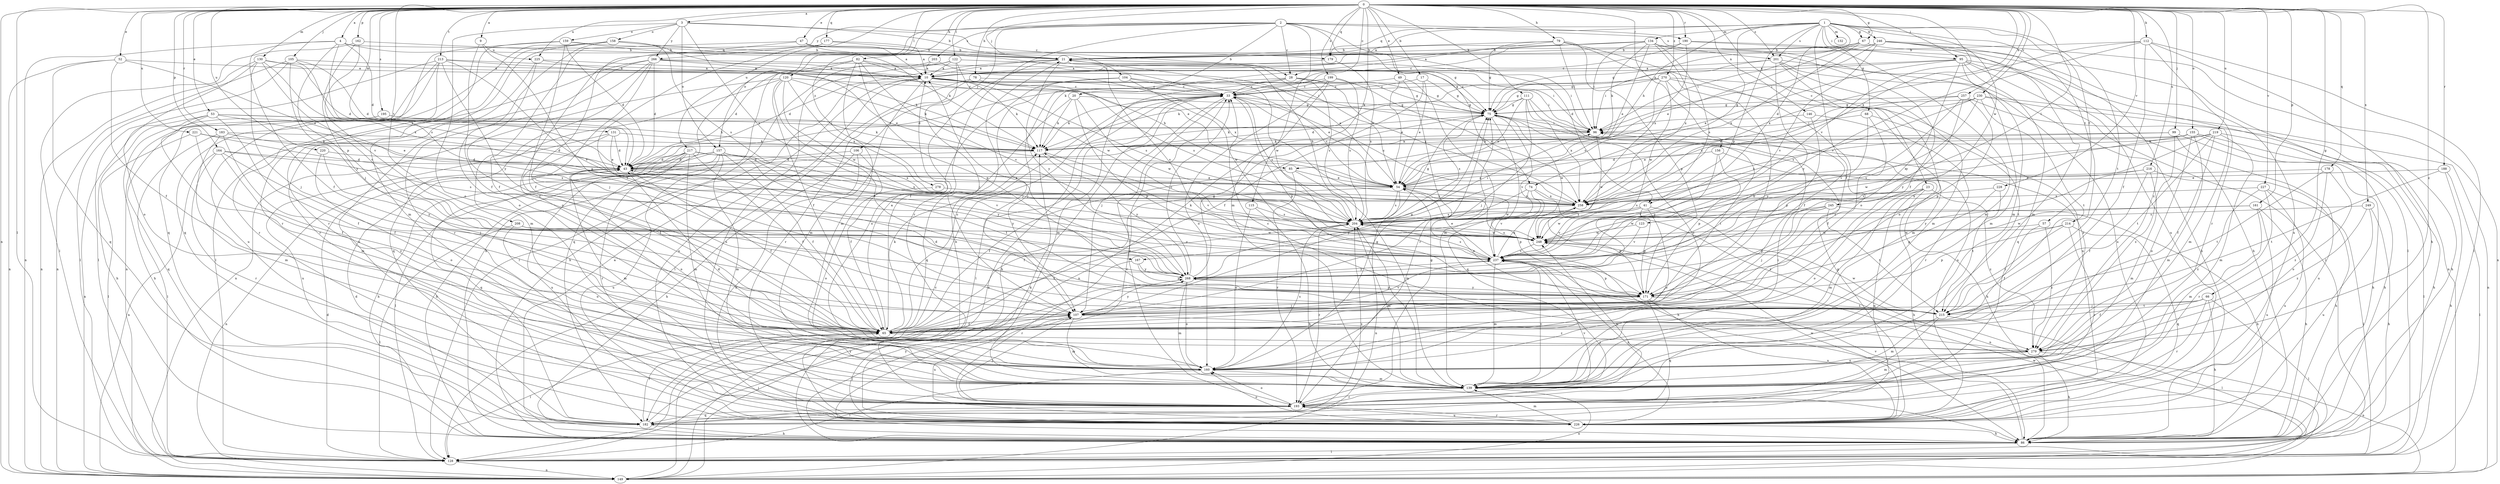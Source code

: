 strict digraph  {
0;
1;
2;
3;
4;
9;
10;
17;
20;
21;
23;
28;
33;
41;
43;
47;
49;
52;
53;
54;
57;
65;
66;
67;
68;
74;
75;
78;
79;
82;
85;
86;
95;
96;
99;
104;
105;
106;
107;
111;
112;
115;
117;
120;
122;
123;
128;
130;
131;
132;
134;
139;
146;
149;
155;
156;
157;
158;
159;
160;
161;
162;
164;
167;
171;
177;
178;
179;
182;
183;
188;
190;
193;
195;
199;
201;
203;
204;
208;
213;
214;
215;
216;
217;
219;
220;
221;
225;
226;
227;
228;
230;
237;
245;
246;
248;
249;
257;
258;
266;
268;
270;
278;
279;
0 -> 3  [label=a];
0 -> 4  [label=a];
0 -> 9  [label=a];
0 -> 17  [label=b];
0 -> 23  [label=c];
0 -> 28  [label=c];
0 -> 47  [label=e];
0 -> 49  [label=e];
0 -> 52  [label=e];
0 -> 53  [label=e];
0 -> 66  [label=g];
0 -> 67  [label=g];
0 -> 78  [label=h];
0 -> 79  [label=h];
0 -> 82  [label=h];
0 -> 95  [label=i];
0 -> 99  [label=j];
0 -> 104  [label=j];
0 -> 105  [label=j];
0 -> 111  [label=k];
0 -> 112  [label=k];
0 -> 115  [label=k];
0 -> 120  [label=l];
0 -> 122  [label=l];
0 -> 123  [label=l];
0 -> 128  [label=l];
0 -> 130  [label=m];
0 -> 131  [label=m];
0 -> 146  [label=n];
0 -> 149  [label=n];
0 -> 155  [label=o];
0 -> 156  [label=o];
0 -> 161  [label=p];
0 -> 162  [label=p];
0 -> 164  [label=p];
0 -> 177  [label=q];
0 -> 178  [label=q];
0 -> 179  [label=q];
0 -> 183  [label=r];
0 -> 188  [label=r];
0 -> 190  [label=r];
0 -> 195  [label=s];
0 -> 199  [label=s];
0 -> 201  [label=s];
0 -> 208  [label=t];
0 -> 213  [label=t];
0 -> 216  [label=u];
0 -> 217  [label=u];
0 -> 219  [label=u];
0 -> 220  [label=u];
0 -> 221  [label=u];
0 -> 225  [label=u];
0 -> 227  [label=v];
0 -> 228  [label=v];
0 -> 230  [label=v];
0 -> 237  [label=v];
0 -> 249  [label=x];
0 -> 257  [label=x];
0 -> 258  [label=x];
0 -> 270  [label=z];
0 -> 278  [label=z];
0 -> 279  [label=z];
1 -> 10  [label=a];
1 -> 41  [label=d];
1 -> 57  [label=f];
1 -> 65  [label=f];
1 -> 67  [label=g];
1 -> 68  [label=g];
1 -> 74  [label=g];
1 -> 85  [label=h];
1 -> 95  [label=i];
1 -> 132  [label=m];
1 -> 134  [label=m];
1 -> 167  [label=p];
1 -> 179  [label=q];
1 -> 201  [label=s];
1 -> 214  [label=t];
1 -> 215  [label=t];
1 -> 245  [label=w];
1 -> 246  [label=w];
2 -> 20  [label=b];
2 -> 28  [label=c];
2 -> 41  [label=d];
2 -> 74  [label=g];
2 -> 106  [label=j];
2 -> 139  [label=m];
2 -> 157  [label=o];
2 -> 190  [label=r];
2 -> 193  [label=r];
2 -> 201  [label=s];
2 -> 203  [label=s];
2 -> 266  [label=y];
3 -> 21  [label=b];
3 -> 28  [label=c];
3 -> 157  [label=o];
3 -> 158  [label=o];
3 -> 159  [label=o];
3 -> 160  [label=o];
3 -> 204  [label=s];
3 -> 266  [label=y];
4 -> 33  [label=c];
4 -> 43  [label=d];
4 -> 65  [label=f];
4 -> 149  [label=n];
4 -> 167  [label=p];
4 -> 179  [label=q];
4 -> 204  [label=s];
9 -> 65  [label=f];
9 -> 171  [label=p];
9 -> 225  [label=u];
10 -> 33  [label=c];
10 -> 75  [label=g];
10 -> 85  [label=h];
10 -> 86  [label=h];
10 -> 96  [label=i];
10 -> 117  [label=k];
10 -> 139  [label=m];
10 -> 204  [label=s];
10 -> 226  [label=u];
17 -> 33  [label=c];
17 -> 54  [label=e];
17 -> 65  [label=f];
17 -> 75  [label=g];
20 -> 75  [label=g];
20 -> 117  [label=k];
20 -> 171  [label=p];
20 -> 182  [label=q];
20 -> 248  [label=w];
21 -> 10  [label=a];
21 -> 43  [label=d];
21 -> 65  [label=f];
21 -> 96  [label=i];
21 -> 237  [label=v];
21 -> 248  [label=w];
21 -> 268  [label=y];
23 -> 86  [label=h];
23 -> 139  [label=m];
23 -> 160  [label=o];
23 -> 182  [label=q];
23 -> 204  [label=s];
23 -> 258  [label=x];
23 -> 279  [label=z];
28 -> 33  [label=c];
28 -> 75  [label=g];
28 -> 107  [label=j];
28 -> 139  [label=m];
28 -> 204  [label=s];
28 -> 258  [label=x];
33 -> 75  [label=g];
33 -> 86  [label=h];
33 -> 107  [label=j];
33 -> 117  [label=k];
33 -> 128  [label=l];
33 -> 149  [label=n];
33 -> 171  [label=p];
33 -> 193  [label=r];
33 -> 204  [label=s];
41 -> 149  [label=n];
41 -> 160  [label=o];
41 -> 171  [label=p];
41 -> 204  [label=s];
41 -> 237  [label=v];
41 -> 248  [label=w];
43 -> 54  [label=e];
43 -> 65  [label=f];
43 -> 139  [label=m];
43 -> 149  [label=n];
43 -> 160  [label=o];
43 -> 258  [label=x];
43 -> 268  [label=y];
47 -> 10  [label=a];
47 -> 21  [label=b];
47 -> 65  [label=f];
47 -> 117  [label=k];
47 -> 215  [label=t];
49 -> 33  [label=c];
49 -> 54  [label=e];
49 -> 139  [label=m];
49 -> 193  [label=r];
52 -> 10  [label=a];
52 -> 54  [label=e];
52 -> 65  [label=f];
52 -> 149  [label=n];
52 -> 182  [label=q];
53 -> 54  [label=e];
53 -> 65  [label=f];
53 -> 86  [label=h];
53 -> 96  [label=i];
53 -> 117  [label=k];
53 -> 139  [label=m];
53 -> 149  [label=n];
54 -> 21  [label=b];
54 -> 33  [label=c];
54 -> 65  [label=f];
54 -> 149  [label=n];
54 -> 171  [label=p];
54 -> 204  [label=s];
54 -> 248  [label=w];
54 -> 258  [label=x];
57 -> 65  [label=f];
57 -> 248  [label=w];
57 -> 279  [label=z];
65 -> 10  [label=a];
65 -> 33  [label=c];
65 -> 117  [label=k];
65 -> 128  [label=l];
65 -> 279  [label=z];
66 -> 65  [label=f];
66 -> 86  [label=h];
66 -> 107  [label=j];
66 -> 128  [label=l];
66 -> 193  [label=r];
66 -> 215  [label=t];
67 -> 21  [label=b];
67 -> 54  [label=e];
67 -> 96  [label=i];
67 -> 258  [label=x];
67 -> 279  [label=z];
68 -> 65  [label=f];
68 -> 96  [label=i];
68 -> 215  [label=t];
68 -> 268  [label=y];
74 -> 86  [label=h];
74 -> 237  [label=v];
74 -> 258  [label=x];
74 -> 268  [label=y];
74 -> 279  [label=z];
75 -> 96  [label=i];
75 -> 117  [label=k];
75 -> 182  [label=q];
75 -> 204  [label=s];
75 -> 237  [label=v];
75 -> 248  [label=w];
75 -> 279  [label=z];
78 -> 33  [label=c];
78 -> 128  [label=l];
78 -> 193  [label=r];
78 -> 204  [label=s];
79 -> 21  [label=b];
79 -> 75  [label=g];
79 -> 96  [label=i];
79 -> 107  [label=j];
79 -> 117  [label=k];
79 -> 160  [label=o];
79 -> 171  [label=p];
82 -> 10  [label=a];
82 -> 86  [label=h];
82 -> 139  [label=m];
82 -> 171  [label=p];
82 -> 182  [label=q];
82 -> 237  [label=v];
82 -> 258  [label=x];
85 -> 54  [label=e];
85 -> 65  [label=f];
85 -> 139  [label=m];
85 -> 193  [label=r];
86 -> 10  [label=a];
86 -> 33  [label=c];
86 -> 107  [label=j];
86 -> 128  [label=l];
86 -> 237  [label=v];
95 -> 10  [label=a];
95 -> 54  [label=e];
95 -> 75  [label=g];
95 -> 86  [label=h];
95 -> 128  [label=l];
95 -> 139  [label=m];
95 -> 149  [label=n];
95 -> 182  [label=q];
95 -> 268  [label=y];
96 -> 117  [label=k];
96 -> 248  [label=w];
99 -> 54  [label=e];
99 -> 86  [label=h];
99 -> 117  [label=k];
99 -> 226  [label=u];
99 -> 279  [label=z];
104 -> 33  [label=c];
104 -> 54  [label=e];
104 -> 107  [label=j];
104 -> 160  [label=o];
104 -> 248  [label=w];
105 -> 10  [label=a];
105 -> 43  [label=d];
105 -> 54  [label=e];
105 -> 128  [label=l];
105 -> 149  [label=n];
105 -> 268  [label=y];
106 -> 43  [label=d];
106 -> 65  [label=f];
106 -> 86  [label=h];
106 -> 226  [label=u];
107 -> 65  [label=f];
107 -> 75  [label=g];
107 -> 96  [label=i];
107 -> 139  [label=m];
107 -> 226  [label=u];
107 -> 237  [label=v];
107 -> 268  [label=y];
107 -> 279  [label=z];
111 -> 43  [label=d];
111 -> 54  [label=e];
111 -> 75  [label=g];
111 -> 107  [label=j];
111 -> 160  [label=o];
111 -> 226  [label=u];
111 -> 258  [label=x];
112 -> 21  [label=b];
112 -> 65  [label=f];
112 -> 86  [label=h];
112 -> 128  [label=l];
112 -> 193  [label=r];
112 -> 237  [label=v];
112 -> 258  [label=x];
115 -> 86  [label=h];
115 -> 160  [label=o];
115 -> 204  [label=s];
117 -> 43  [label=d];
117 -> 237  [label=v];
117 -> 268  [label=y];
120 -> 33  [label=c];
120 -> 65  [label=f];
120 -> 117  [label=k];
120 -> 149  [label=n];
120 -> 182  [label=q];
120 -> 215  [label=t];
120 -> 248  [label=w];
120 -> 258  [label=x];
122 -> 10  [label=a];
122 -> 96  [label=i];
122 -> 107  [label=j];
122 -> 128  [label=l];
122 -> 226  [label=u];
122 -> 248  [label=w];
123 -> 237  [label=v];
123 -> 248  [label=w];
128 -> 43  [label=d];
128 -> 107  [label=j];
128 -> 149  [label=n];
130 -> 10  [label=a];
130 -> 43  [label=d];
130 -> 107  [label=j];
130 -> 149  [label=n];
130 -> 160  [label=o];
130 -> 237  [label=v];
130 -> 258  [label=x];
131 -> 43  [label=d];
131 -> 54  [label=e];
131 -> 65  [label=f];
131 -> 117  [label=k];
131 -> 226  [label=u];
134 -> 10  [label=a];
134 -> 21  [label=b];
134 -> 33  [label=c];
134 -> 54  [label=e];
134 -> 65  [label=f];
134 -> 96  [label=i];
134 -> 117  [label=k];
134 -> 139  [label=m];
134 -> 204  [label=s];
134 -> 258  [label=x];
139 -> 96  [label=i];
139 -> 149  [label=n];
139 -> 193  [label=r];
139 -> 204  [label=s];
139 -> 237  [label=v];
146 -> 96  [label=i];
146 -> 171  [label=p];
146 -> 193  [label=r];
149 -> 33  [label=c];
149 -> 248  [label=w];
155 -> 86  [label=h];
155 -> 117  [label=k];
155 -> 128  [label=l];
155 -> 139  [label=m];
155 -> 160  [label=o];
155 -> 248  [label=w];
155 -> 258  [label=x];
156 -> 43  [label=d];
156 -> 86  [label=h];
156 -> 171  [label=p];
156 -> 268  [label=y];
157 -> 43  [label=d];
157 -> 65  [label=f];
157 -> 86  [label=h];
157 -> 128  [label=l];
157 -> 139  [label=m];
157 -> 215  [label=t];
157 -> 226  [label=u];
157 -> 237  [label=v];
158 -> 21  [label=b];
158 -> 54  [label=e];
158 -> 139  [label=m];
158 -> 160  [label=o];
158 -> 182  [label=q];
158 -> 193  [label=r];
158 -> 204  [label=s];
159 -> 21  [label=b];
159 -> 43  [label=d];
159 -> 65  [label=f];
159 -> 75  [label=g];
159 -> 182  [label=q];
159 -> 193  [label=r];
160 -> 43  [label=d];
160 -> 75  [label=g];
160 -> 128  [label=l];
160 -> 139  [label=m];
160 -> 204  [label=s];
161 -> 86  [label=h];
161 -> 139  [label=m];
161 -> 204  [label=s];
161 -> 226  [label=u];
161 -> 248  [label=w];
162 -> 21  [label=b];
162 -> 107  [label=j];
162 -> 128  [label=l];
162 -> 237  [label=v];
164 -> 43  [label=d];
164 -> 107  [label=j];
164 -> 149  [label=n];
164 -> 193  [label=r];
164 -> 204  [label=s];
164 -> 279  [label=z];
167 -> 171  [label=p];
167 -> 193  [label=r];
167 -> 268  [label=y];
171 -> 107  [label=j];
171 -> 182  [label=q];
171 -> 215  [label=t];
171 -> 226  [label=u];
171 -> 268  [label=y];
177 -> 10  [label=a];
177 -> 21  [label=b];
177 -> 160  [label=o];
177 -> 215  [label=t];
178 -> 54  [label=e];
178 -> 160  [label=o];
178 -> 215  [label=t];
178 -> 279  [label=z];
179 -> 10  [label=a];
179 -> 204  [label=s];
182 -> 43  [label=d];
182 -> 65  [label=f];
182 -> 86  [label=h];
182 -> 204  [label=s];
182 -> 268  [label=y];
183 -> 43  [label=d];
183 -> 65  [label=f];
183 -> 117  [label=k];
183 -> 128  [label=l];
183 -> 139  [label=m];
188 -> 54  [label=e];
188 -> 86  [label=h];
188 -> 128  [label=l];
188 -> 215  [label=t];
190 -> 21  [label=b];
190 -> 33  [label=c];
190 -> 139  [label=m];
190 -> 226  [label=u];
190 -> 258  [label=x];
193 -> 75  [label=g];
193 -> 107  [label=j];
193 -> 160  [label=o];
193 -> 182  [label=q];
193 -> 226  [label=u];
193 -> 237  [label=v];
193 -> 248  [label=w];
195 -> 86  [label=h];
195 -> 96  [label=i];
195 -> 117  [label=k];
195 -> 182  [label=q];
199 -> 33  [label=c];
199 -> 43  [label=d];
199 -> 149  [label=n];
199 -> 160  [label=o];
199 -> 204  [label=s];
199 -> 258  [label=x];
201 -> 10  [label=a];
201 -> 86  [label=h];
201 -> 96  [label=i];
201 -> 139  [label=m];
201 -> 160  [label=o];
201 -> 226  [label=u];
201 -> 268  [label=y];
203 -> 10  [label=a];
203 -> 43  [label=d];
203 -> 54  [label=e];
204 -> 21  [label=b];
204 -> 65  [label=f];
204 -> 75  [label=g];
204 -> 96  [label=i];
204 -> 139  [label=m];
204 -> 193  [label=r];
204 -> 248  [label=w];
208 -> 128  [label=l];
208 -> 160  [label=o];
208 -> 237  [label=v];
208 -> 248  [label=w];
213 -> 10  [label=a];
213 -> 117  [label=k];
213 -> 128  [label=l];
213 -> 149  [label=n];
213 -> 193  [label=r];
213 -> 226  [label=u];
213 -> 237  [label=v];
213 -> 268  [label=y];
214 -> 171  [label=p];
214 -> 182  [label=q];
214 -> 193  [label=r];
214 -> 215  [label=t];
214 -> 248  [label=w];
215 -> 43  [label=d];
215 -> 54  [label=e];
215 -> 128  [label=l];
215 -> 139  [label=m];
215 -> 193  [label=r];
215 -> 248  [label=w];
216 -> 54  [label=e];
216 -> 65  [label=f];
216 -> 86  [label=h];
216 -> 139  [label=m];
216 -> 268  [label=y];
217 -> 43  [label=d];
217 -> 65  [label=f];
217 -> 86  [label=h];
217 -> 139  [label=m];
217 -> 182  [label=q];
217 -> 193  [label=r];
217 -> 226  [label=u];
217 -> 258  [label=x];
217 -> 268  [label=y];
219 -> 65  [label=f];
219 -> 86  [label=h];
219 -> 117  [label=k];
219 -> 139  [label=m];
219 -> 215  [label=t];
219 -> 237  [label=v];
219 -> 258  [label=x];
220 -> 43  [label=d];
220 -> 160  [label=o];
220 -> 268  [label=y];
221 -> 65  [label=f];
221 -> 117  [label=k];
221 -> 128  [label=l];
221 -> 204  [label=s];
225 -> 10  [label=a];
225 -> 54  [label=e];
225 -> 65  [label=f];
225 -> 193  [label=r];
226 -> 21  [label=b];
226 -> 75  [label=g];
226 -> 86  [label=h];
226 -> 117  [label=k];
226 -> 139  [label=m];
226 -> 160  [label=o];
226 -> 193  [label=r];
226 -> 248  [label=w];
226 -> 268  [label=y];
227 -> 128  [label=l];
227 -> 193  [label=r];
227 -> 226  [label=u];
227 -> 258  [label=x];
227 -> 279  [label=z];
228 -> 171  [label=p];
228 -> 215  [label=t];
228 -> 258  [label=x];
230 -> 54  [label=e];
230 -> 75  [label=g];
230 -> 139  [label=m];
230 -> 149  [label=n];
230 -> 204  [label=s];
230 -> 215  [label=t];
230 -> 237  [label=v];
237 -> 54  [label=e];
237 -> 117  [label=k];
237 -> 139  [label=m];
237 -> 171  [label=p];
237 -> 204  [label=s];
237 -> 226  [label=u];
237 -> 258  [label=x];
237 -> 268  [label=y];
245 -> 86  [label=h];
245 -> 107  [label=j];
245 -> 171  [label=p];
245 -> 204  [label=s];
245 -> 215  [label=t];
245 -> 248  [label=w];
246 -> 21  [label=b];
246 -> 75  [label=g];
246 -> 96  [label=i];
246 -> 128  [label=l];
246 -> 139  [label=m];
246 -> 149  [label=n];
246 -> 226  [label=u];
246 -> 237  [label=v];
248 -> 204  [label=s];
248 -> 237  [label=v];
249 -> 86  [label=h];
249 -> 204  [label=s];
249 -> 226  [label=u];
249 -> 279  [label=z];
257 -> 75  [label=g];
257 -> 86  [label=h];
257 -> 171  [label=p];
257 -> 237  [label=v];
257 -> 258  [label=x];
257 -> 268  [label=y];
258 -> 33  [label=c];
258 -> 171  [label=p];
258 -> 204  [label=s];
266 -> 10  [label=a];
266 -> 43  [label=d];
266 -> 75  [label=g];
266 -> 96  [label=i];
266 -> 107  [label=j];
266 -> 128  [label=l];
266 -> 139  [label=m];
266 -> 193  [label=r];
266 -> 226  [label=u];
268 -> 10  [label=a];
268 -> 33  [label=c];
268 -> 75  [label=g];
268 -> 139  [label=m];
268 -> 160  [label=o];
268 -> 171  [label=p];
270 -> 33  [label=c];
270 -> 65  [label=f];
270 -> 75  [label=g];
270 -> 117  [label=k];
270 -> 139  [label=m];
270 -> 204  [label=s];
270 -> 226  [label=u];
270 -> 248  [label=w];
278 -> 160  [label=o];
278 -> 258  [label=x];
279 -> 33  [label=c];
279 -> 86  [label=h];
279 -> 139  [label=m];
279 -> 149  [label=n];
279 -> 160  [label=o];
}
